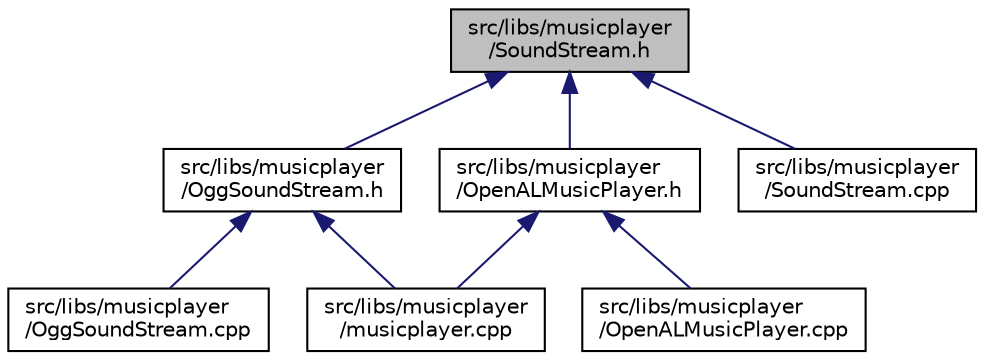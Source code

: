 digraph "src/libs/musicplayer/SoundStream.h"
{
  edge [fontname="Helvetica",fontsize="10",labelfontname="Helvetica",labelfontsize="10"];
  node [fontname="Helvetica",fontsize="10",shape=record];
  Node1 [label="src/libs/musicplayer\l/SoundStream.h",height=0.2,width=0.4,color="black", fillcolor="grey75", style="filled", fontcolor="black"];
  Node1 -> Node2 [dir="back",color="midnightblue",fontsize="10",style="solid",fontname="Helvetica"];
  Node2 [label="src/libs/musicplayer\l/OggSoundStream.h",height=0.2,width=0.4,color="black", fillcolor="white", style="filled",URL="$_ogg_sound_stream_8h.html"];
  Node2 -> Node3 [dir="back",color="midnightblue",fontsize="10",style="solid",fontname="Helvetica"];
  Node3 [label="src/libs/musicplayer\l/musicplayer.cpp",height=0.2,width=0.4,color="black", fillcolor="white", style="filled",URL="$musicplayer_8cpp.html"];
  Node2 -> Node4 [dir="back",color="midnightblue",fontsize="10",style="solid",fontname="Helvetica"];
  Node4 [label="src/libs/musicplayer\l/OggSoundStream.cpp",height=0.2,width=0.4,color="black", fillcolor="white", style="filled",URL="$_ogg_sound_stream_8cpp.html"];
  Node1 -> Node5 [dir="back",color="midnightblue",fontsize="10",style="solid",fontname="Helvetica"];
  Node5 [label="src/libs/musicplayer\l/OpenALMusicPlayer.h",height=0.2,width=0.4,color="black", fillcolor="white", style="filled",URL="$_open_a_l_music_player_8h.html"];
  Node5 -> Node3 [dir="back",color="midnightblue",fontsize="10",style="solid",fontname="Helvetica"];
  Node5 -> Node6 [dir="back",color="midnightblue",fontsize="10",style="solid",fontname="Helvetica"];
  Node6 [label="src/libs/musicplayer\l/OpenALMusicPlayer.cpp",height=0.2,width=0.4,color="black", fillcolor="white", style="filled",URL="$_open_a_l_music_player_8cpp.html"];
  Node1 -> Node7 [dir="back",color="midnightblue",fontsize="10",style="solid",fontname="Helvetica"];
  Node7 [label="src/libs/musicplayer\l/SoundStream.cpp",height=0.2,width=0.4,color="black", fillcolor="white", style="filled",URL="$_sound_stream_8cpp.html"];
}
